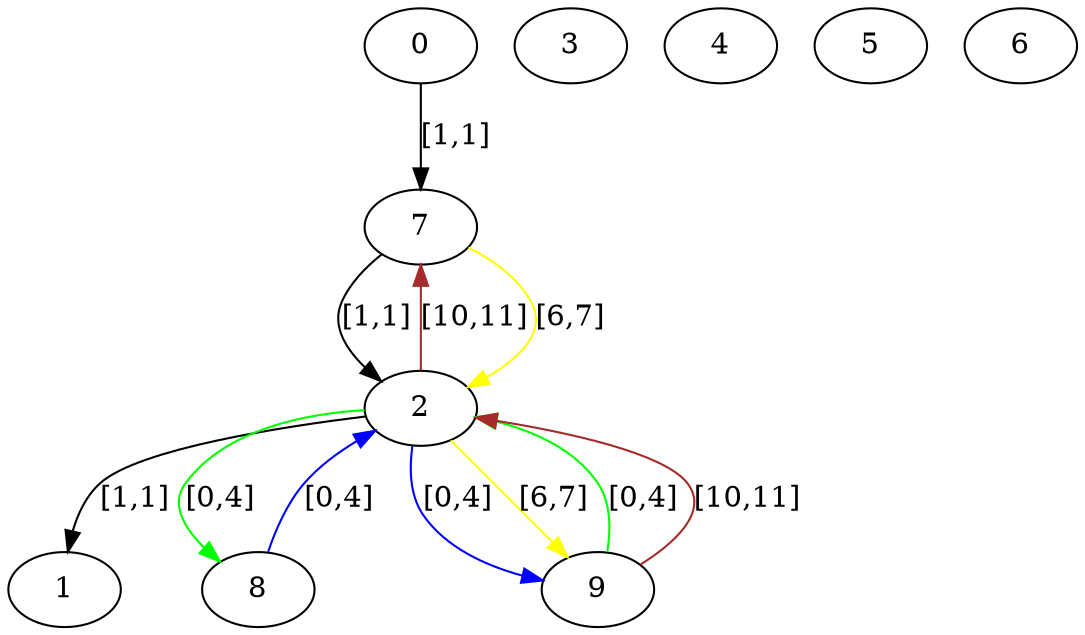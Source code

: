digraph  {
0 [Internal=1, id=0, label=0];
1 [Internal=1, id=1, label=1];
2 [Internal=1, id=2, label=2];
3 [Internal=1, id=3, label=3];
4 [Internal=1, id=4, label=4];
5 [Internal=1, id=5, label=5];
6 [Internal=1, id=6, label=6];
7 [Internal=1, id=7, label=7];
8 [Internal=1, id=8, label=8];
9 [Internal=1, id=9, label=9];
0 -> 7  [color=black, key=0, label="[1,1]"];
2 -> 9  [color=blue, key=0, label="[0,4]"];
2 -> 9  [color=yellow, key=1, label="[6,7]"];
2 -> 8  [color=green, key=0, label="[0,4]"];
2 -> 7  [color=brown, key=0, label="[10,11]"];
2 -> 1  [color=black, key=0, label="[1,1]"];
7 -> 2  [color=yellow, key=0, label="[6,7]"];
7 -> 2  [color=black, key=1, label="[1,1]"];
8 -> 2  [color=blue, key=0, label="[0,4]"];
9 -> 2  [color=green, key=0, label="[0,4]"];
9 -> 2  [color=brown, key=1, label="[10,11]"];
}
